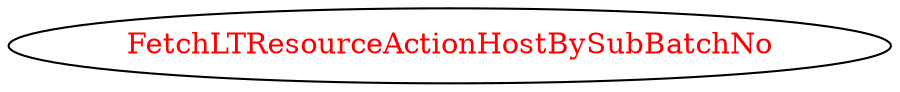 digraph dependencyGraph {
 concentrate=true;
 ranksep="2.0";
 rankdir="LR"; 
 splines="ortho";
"FetchLTResourceActionHostBySubBatchNo" [fontcolor="red"];
}
